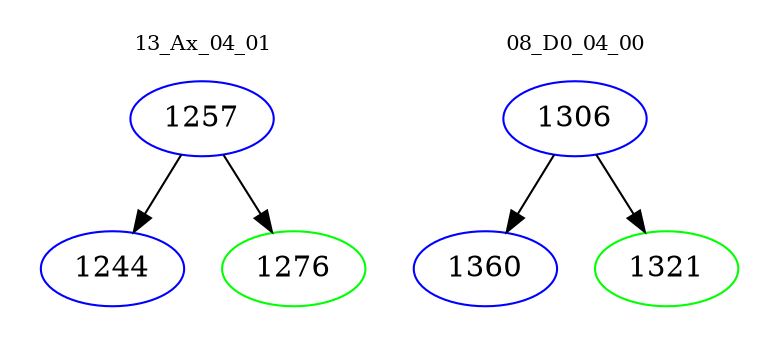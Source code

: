 digraph{
subgraph cluster_0 {
color = white
label = "13_Ax_04_01";
fontsize=10;
T0_1257 [label="1257", color="blue"]
T0_1257 -> T0_1244 [color="black"]
T0_1244 [label="1244", color="blue"]
T0_1257 -> T0_1276 [color="black"]
T0_1276 [label="1276", color="green"]
}
subgraph cluster_1 {
color = white
label = "08_D0_04_00";
fontsize=10;
T1_1306 [label="1306", color="blue"]
T1_1306 -> T1_1360 [color="black"]
T1_1360 [label="1360", color="blue"]
T1_1306 -> T1_1321 [color="black"]
T1_1321 [label="1321", color="green"]
}
}
